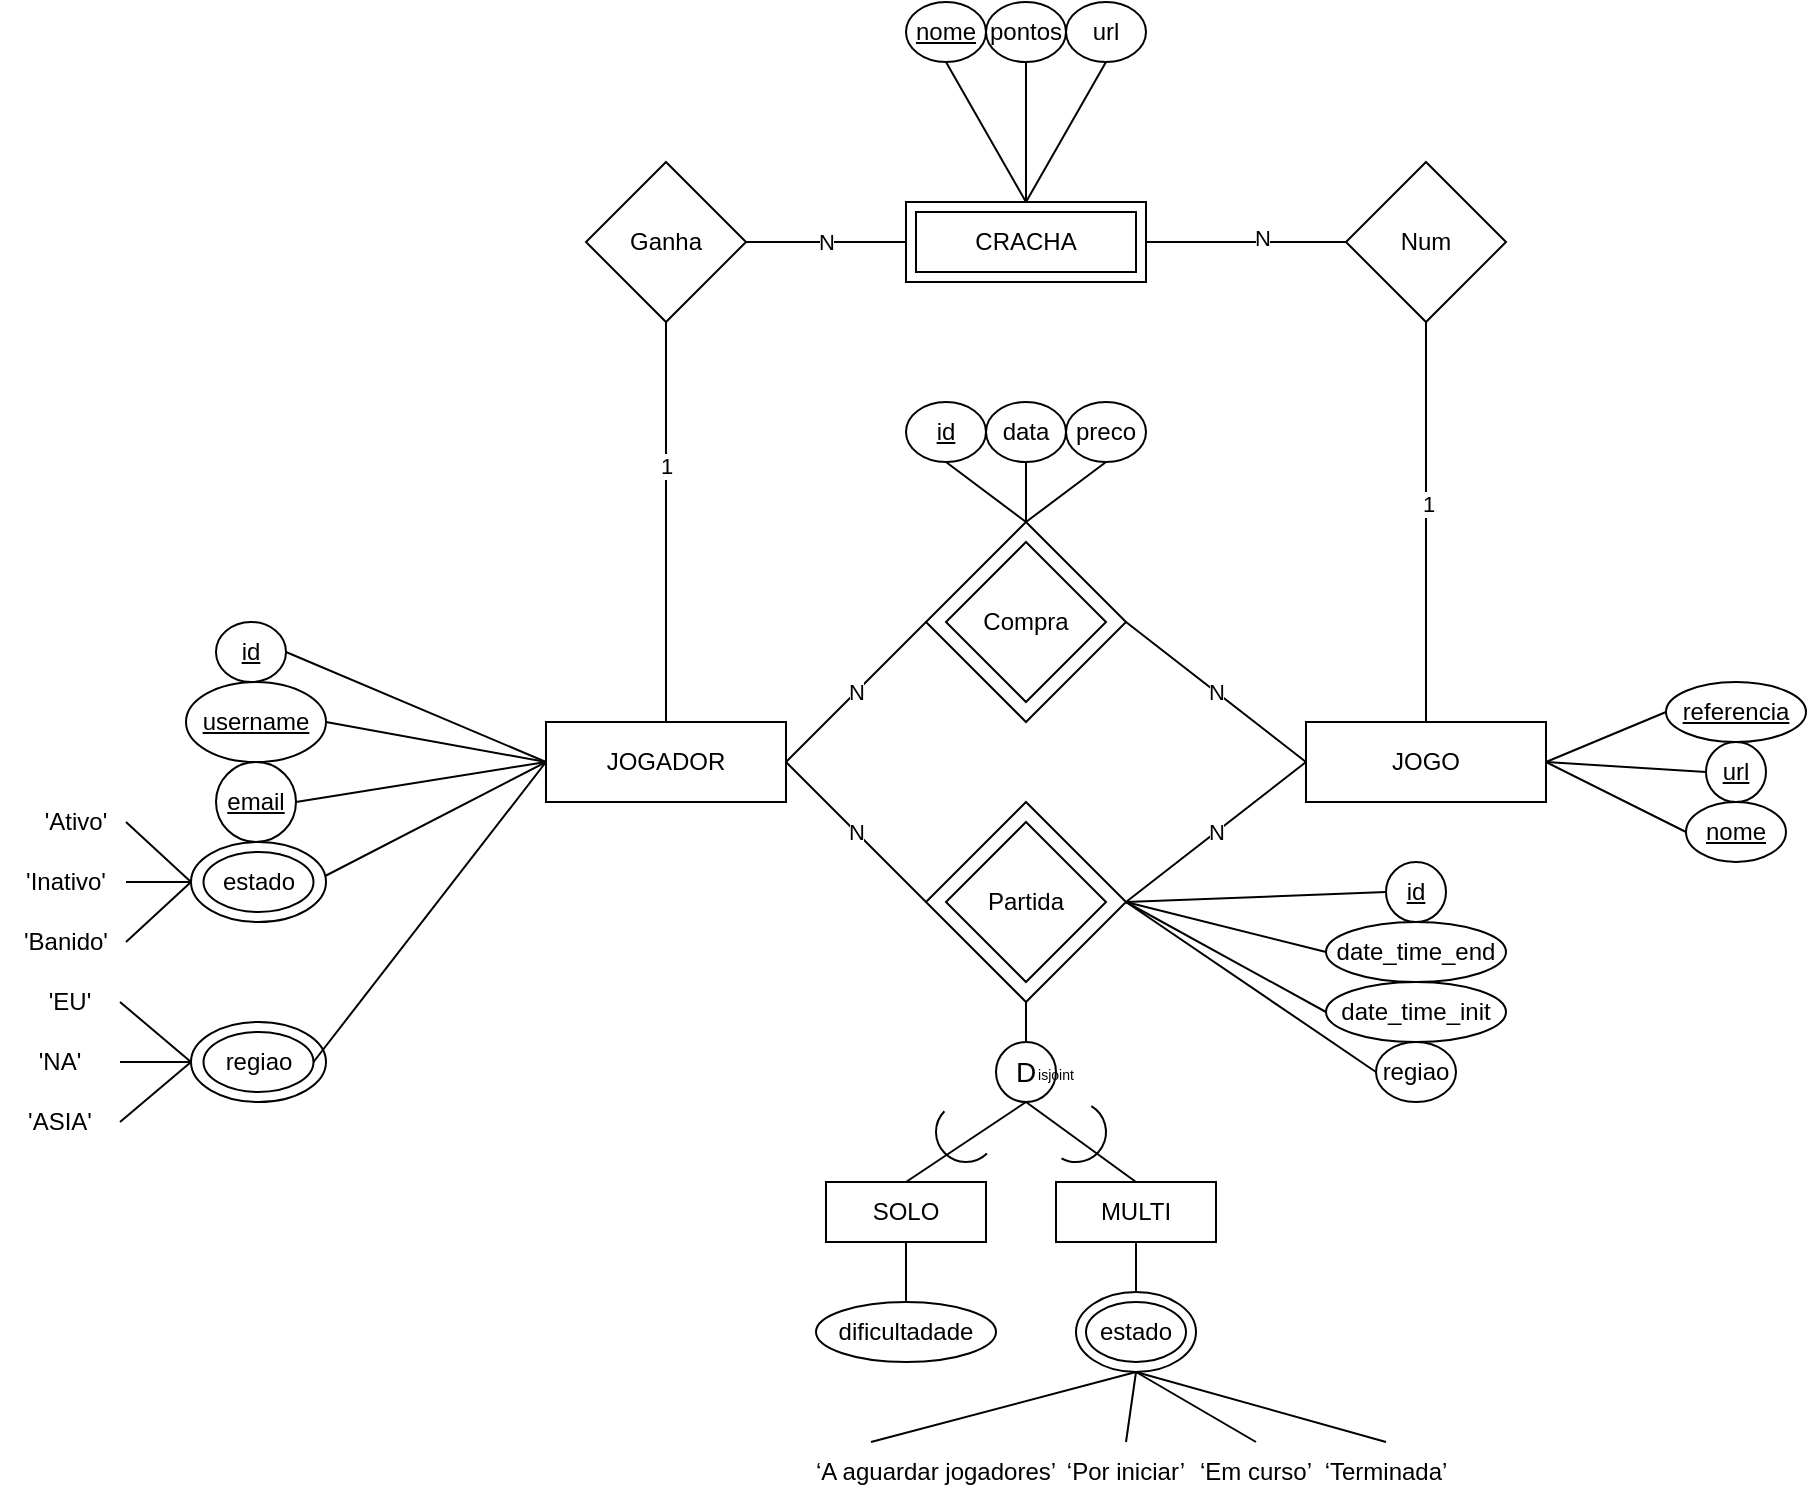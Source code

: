 <mxfile version="21.1.2" type="device">
  <diagram name="Page-1" id="gDqPEwOeBJ4B4ghDHGTp">
    <mxGraphModel dx="244" dy="1306" grid="1" gridSize="10" guides="1" tooltips="1" connect="1" arrows="1" fold="1" page="1" pageScale="1" pageWidth="827" pageHeight="1169" math="0" shadow="0">
      <root>
        <mxCell id="0" />
        <mxCell id="1" parent="0" />
        <mxCell id="o9kefqiTdvMdUMg-I6oA-73" value="" style="ellipse;whiteSpace=wrap;html=1;" vertex="1" parent="1">
          <mxGeometry x="585" y="525" width="60" height="40" as="geometry" />
        </mxCell>
        <mxCell id="o9kefqiTdvMdUMg-I6oA-35" value="" style="rhombus;whiteSpace=wrap;html=1;" vertex="1" parent="1">
          <mxGeometry x="510" y="140" width="100" height="100" as="geometry" />
        </mxCell>
        <mxCell id="o9kefqiTdvMdUMg-I6oA-3" style="rounded=0;orthogonalLoop=1;jettySize=auto;html=1;entryX=1;entryY=0.5;entryDx=0;entryDy=0;exitX=0;exitY=0.5;exitDx=0;exitDy=0;endArrow=none;endFill=0;" edge="1" parent="1" source="o9kefqiTdvMdUMg-I6oA-1" target="o9kefqiTdvMdUMg-I6oA-2">
          <mxGeometry relative="1" as="geometry" />
        </mxCell>
        <mxCell id="o9kefqiTdvMdUMg-I6oA-6" style="rounded=0;orthogonalLoop=1;jettySize=auto;html=1;exitX=0;exitY=0.5;exitDx=0;exitDy=0;entryX=1;entryY=0.5;entryDx=0;entryDy=0;endArrow=none;endFill=0;" edge="1" parent="1" source="o9kefqiTdvMdUMg-I6oA-1" target="o9kefqiTdvMdUMg-I6oA-4">
          <mxGeometry relative="1" as="geometry" />
        </mxCell>
        <mxCell id="o9kefqiTdvMdUMg-I6oA-36" value="N" style="rounded=0;orthogonalLoop=1;jettySize=auto;html=1;entryX=0;entryY=0.5;entryDx=0;entryDy=0;endArrow=none;endFill=0;exitX=1;exitY=0.5;exitDx=0;exitDy=0;" edge="1" parent="1" source="o9kefqiTdvMdUMg-I6oA-1" target="o9kefqiTdvMdUMg-I6oA-35">
          <mxGeometry relative="1" as="geometry">
            <mxPoint x="440" y="120.034" as="sourcePoint" />
          </mxGeometry>
        </mxCell>
        <mxCell id="o9kefqiTdvMdUMg-I6oA-89" style="edgeStyle=orthogonalEdgeStyle;rounded=0;orthogonalLoop=1;jettySize=auto;html=1;entryX=0.5;entryY=1;entryDx=0;entryDy=0;endArrow=none;endFill=0;" edge="1" parent="1" source="o9kefqiTdvMdUMg-I6oA-1" target="o9kefqiTdvMdUMg-I6oA-87">
          <mxGeometry relative="1" as="geometry" />
        </mxCell>
        <mxCell id="o9kefqiTdvMdUMg-I6oA-90" value="1" style="edgeLabel;html=1;align=center;verticalAlign=middle;resizable=0;points=[];" vertex="1" connectable="0" parent="o9kefqiTdvMdUMg-I6oA-89">
          <mxGeometry x="0.285" relative="1" as="geometry">
            <mxPoint as="offset" />
          </mxGeometry>
        </mxCell>
        <mxCell id="o9kefqiTdvMdUMg-I6oA-1" value="JOGADOR" style="rounded=0;whiteSpace=wrap;html=1;" vertex="1" parent="1">
          <mxGeometry x="320" y="240" width="120" height="40" as="geometry" />
        </mxCell>
        <mxCell id="o9kefqiTdvMdUMg-I6oA-2" value="&lt;u&gt;id&lt;/u&gt;" style="ellipse;whiteSpace=wrap;html=1;" vertex="1" parent="1">
          <mxGeometry x="155" y="190" width="35" height="30" as="geometry" />
        </mxCell>
        <mxCell id="o9kefqiTdvMdUMg-I6oA-4" value="&lt;u&gt;username&lt;/u&gt;" style="ellipse;whiteSpace=wrap;html=1;" vertex="1" parent="1">
          <mxGeometry x="140" y="220" width="70" height="40" as="geometry" />
        </mxCell>
        <mxCell id="o9kefqiTdvMdUMg-I6oA-5" value="&lt;u&gt;email&lt;/u&gt;" style="ellipse;whiteSpace=wrap;html=1;" vertex="1" parent="1">
          <mxGeometry x="155" y="260" width="40" height="40" as="geometry" />
        </mxCell>
        <mxCell id="o9kefqiTdvMdUMg-I6oA-7" style="rounded=0;orthogonalLoop=1;jettySize=auto;html=1;exitX=0;exitY=0.5;exitDx=0;exitDy=0;entryX=1;entryY=0.5;entryDx=0;entryDy=0;endArrow=none;endFill=0;" edge="1" parent="1" source="o9kefqiTdvMdUMg-I6oA-1" target="o9kefqiTdvMdUMg-I6oA-5">
          <mxGeometry relative="1" as="geometry">
            <mxPoint x="330" y="230" as="sourcePoint" />
            <mxPoint x="220" y="250" as="targetPoint" />
          </mxGeometry>
        </mxCell>
        <mxCell id="o9kefqiTdvMdUMg-I6oA-9" style="rounded=0;orthogonalLoop=1;jettySize=auto;html=1;entryX=1;entryY=0.5;entryDx=0;entryDy=0;endArrow=none;endFill=0;exitX=0;exitY=0.5;exitDx=0;exitDy=0;" edge="1" parent="1" source="o9kefqiTdvMdUMg-I6oA-1" target="o9kefqiTdvMdUMg-I6oA-8">
          <mxGeometry relative="1" as="geometry">
            <mxPoint x="320" y="220" as="sourcePoint" />
            <mxPoint x="205" y="290" as="targetPoint" />
          </mxGeometry>
        </mxCell>
        <mxCell id="o9kefqiTdvMdUMg-I6oA-10" value="" style="ellipse;whiteSpace=wrap;html=1;" vertex="1" parent="1">
          <mxGeometry x="142.5" y="300" width="67.5" height="40" as="geometry" />
        </mxCell>
        <mxCell id="o9kefqiTdvMdUMg-I6oA-8" value="estado" style="ellipse;whiteSpace=wrap;html=1;" vertex="1" parent="1">
          <mxGeometry x="148.75" y="305" width="55" height="30" as="geometry" />
        </mxCell>
        <mxCell id="o9kefqiTdvMdUMg-I6oA-11" value="&#39;Ativo&#39;" style="text;html=1;strokeColor=none;fillColor=none;align=center;verticalAlign=middle;whiteSpace=wrap;rounded=0;" vertex="1" parent="1">
          <mxGeometry x="60" y="275" width="50" height="30" as="geometry" />
        </mxCell>
        <mxCell id="o9kefqiTdvMdUMg-I6oA-12" value="&#39;Inativo&#39;" style="text;html=1;strokeColor=none;fillColor=none;align=center;verticalAlign=middle;whiteSpace=wrap;rounded=0;" vertex="1" parent="1">
          <mxGeometry x="50" y="305" width="60" height="30" as="geometry" />
        </mxCell>
        <mxCell id="o9kefqiTdvMdUMg-I6oA-13" value="&#39;Banido&#39;" style="text;html=1;strokeColor=none;fillColor=none;align=center;verticalAlign=middle;whiteSpace=wrap;rounded=0;" vertex="1" parent="1">
          <mxGeometry x="50" y="335" width="60" height="30" as="geometry" />
        </mxCell>
        <mxCell id="o9kefqiTdvMdUMg-I6oA-16" style="rounded=0;orthogonalLoop=1;jettySize=auto;html=1;entryX=1;entryY=0.5;entryDx=0;entryDy=0;endArrow=none;endFill=0;exitX=0;exitY=0.5;exitDx=0;exitDy=0;" edge="1" parent="1" source="o9kefqiTdvMdUMg-I6oA-10" target="o9kefqiTdvMdUMg-I6oA-11">
          <mxGeometry relative="1" as="geometry">
            <mxPoint x="330" y="230" as="sourcePoint" />
            <mxPoint x="214" y="330" as="targetPoint" />
          </mxGeometry>
        </mxCell>
        <mxCell id="o9kefqiTdvMdUMg-I6oA-17" style="rounded=0;orthogonalLoop=1;jettySize=auto;html=1;entryX=1;entryY=0.5;entryDx=0;entryDy=0;endArrow=none;endFill=0;exitX=0;exitY=0.5;exitDx=0;exitDy=0;" edge="1" parent="1" source="o9kefqiTdvMdUMg-I6oA-10" target="o9kefqiTdvMdUMg-I6oA-12">
          <mxGeometry relative="1" as="geometry">
            <mxPoint x="153" y="330" as="sourcePoint" />
            <mxPoint x="115" y="300" as="targetPoint" />
          </mxGeometry>
        </mxCell>
        <mxCell id="o9kefqiTdvMdUMg-I6oA-18" style="rounded=0;orthogonalLoop=1;jettySize=auto;html=1;entryX=1;entryY=0.5;entryDx=0;entryDy=0;endArrow=none;endFill=0;exitX=0;exitY=0.5;exitDx=0;exitDy=0;" edge="1" parent="1" source="o9kefqiTdvMdUMg-I6oA-10" target="o9kefqiTdvMdUMg-I6oA-13">
          <mxGeometry relative="1" as="geometry">
            <mxPoint x="163" y="340" as="sourcePoint" />
            <mxPoint x="125" y="310" as="targetPoint" />
          </mxGeometry>
        </mxCell>
        <mxCell id="o9kefqiTdvMdUMg-I6oA-19" value="regiao" style="ellipse;whiteSpace=wrap;html=1;" vertex="1" parent="1">
          <mxGeometry x="148.75" y="395" width="55" height="30" as="geometry" />
        </mxCell>
        <mxCell id="o9kefqiTdvMdUMg-I6oA-20" style="rounded=0;orthogonalLoop=1;jettySize=auto;html=1;entryX=1;entryY=0.5;entryDx=0;entryDy=0;endArrow=none;endFill=0;exitX=0;exitY=0.5;exitDx=0;exitDy=0;" edge="1" parent="1" source="o9kefqiTdvMdUMg-I6oA-1" target="o9kefqiTdvMdUMg-I6oA-19">
          <mxGeometry relative="1" as="geometry">
            <mxPoint x="330" y="280" as="sourcePoint" />
            <mxPoint x="214" y="330" as="targetPoint" />
          </mxGeometry>
        </mxCell>
        <mxCell id="o9kefqiTdvMdUMg-I6oA-21" value="JOGO" style="rounded=0;whiteSpace=wrap;html=1;" vertex="1" parent="1">
          <mxGeometry x="700" y="240" width="120" height="40" as="geometry" />
        </mxCell>
        <mxCell id="o9kefqiTdvMdUMg-I6oA-22" value="&lt;u&gt;referencia&lt;/u&gt;" style="ellipse;whiteSpace=wrap;html=1;" vertex="1" parent="1">
          <mxGeometry x="880" y="220" width="70" height="30" as="geometry" />
        </mxCell>
        <mxCell id="o9kefqiTdvMdUMg-I6oA-23" style="rounded=0;orthogonalLoop=1;jettySize=auto;html=1;entryX=0;entryY=0.5;entryDx=0;entryDy=0;endArrow=none;endFill=0;exitX=1;exitY=0.5;exitDx=0;exitDy=0;" edge="1" parent="1" target="o9kefqiTdvMdUMg-I6oA-22" source="o9kefqiTdvMdUMg-I6oA-21">
          <mxGeometry relative="1" as="geometry">
            <mxPoint x="1021.25" y="255" as="sourcePoint" />
            <mxPoint x="915.25" y="325" as="targetPoint" />
          </mxGeometry>
        </mxCell>
        <mxCell id="o9kefqiTdvMdUMg-I6oA-24" value="&lt;u&gt;url&lt;/u&gt;" style="ellipse;whiteSpace=wrap;html=1;" vertex="1" parent="1">
          <mxGeometry x="900" y="250" width="30" height="30" as="geometry" />
        </mxCell>
        <mxCell id="o9kefqiTdvMdUMg-I6oA-25" style="rounded=0;orthogonalLoop=1;jettySize=auto;html=1;entryX=0;entryY=0.5;entryDx=0;entryDy=0;endArrow=none;endFill=0;exitX=1;exitY=0.5;exitDx=0;exitDy=0;" edge="1" parent="1" target="o9kefqiTdvMdUMg-I6oA-24" source="o9kefqiTdvMdUMg-I6oA-21">
          <mxGeometry relative="1" as="geometry">
            <mxPoint x="820" y="295" as="sourcePoint" />
            <mxPoint x="915.25" y="360" as="targetPoint" />
          </mxGeometry>
        </mxCell>
        <mxCell id="o9kefqiTdvMdUMg-I6oA-26" value="&lt;u&gt;nome&lt;/u&gt;" style="ellipse;whiteSpace=wrap;html=1;" vertex="1" parent="1">
          <mxGeometry x="890" y="280" width="50" height="30" as="geometry" />
        </mxCell>
        <mxCell id="o9kefqiTdvMdUMg-I6oA-27" style="rounded=0;orthogonalLoop=1;jettySize=auto;html=1;entryX=0;entryY=0.5;entryDx=0;entryDy=0;endArrow=none;endFill=0;exitX=1;exitY=0.5;exitDx=0;exitDy=0;" edge="1" parent="1" source="o9kefqiTdvMdUMg-I6oA-21" target="o9kefqiTdvMdUMg-I6oA-26">
          <mxGeometry relative="1" as="geometry">
            <mxPoint x="830" y="270" as="sourcePoint" />
            <mxPoint x="900" y="365" as="targetPoint" />
          </mxGeometry>
        </mxCell>
        <mxCell id="o9kefqiTdvMdUMg-I6oA-29" value="Compra" style="rhombus;whiteSpace=wrap;html=1;" vertex="1" parent="1">
          <mxGeometry x="520" y="150" width="80" height="80" as="geometry" />
        </mxCell>
        <mxCell id="o9kefqiTdvMdUMg-I6oA-31" value="data" style="ellipse;whiteSpace=wrap;html=1;" vertex="1" parent="1">
          <mxGeometry x="540" y="80" width="40" height="30" as="geometry" />
        </mxCell>
        <mxCell id="o9kefqiTdvMdUMg-I6oA-32" value="preco" style="ellipse;whiteSpace=wrap;html=1;" vertex="1" parent="1">
          <mxGeometry x="580" y="80" width="40" height="30" as="geometry" />
        </mxCell>
        <mxCell id="o9kefqiTdvMdUMg-I6oA-33" style="rounded=0;orthogonalLoop=1;jettySize=auto;html=1;entryX=0.5;entryY=1;entryDx=0;entryDy=0;endArrow=none;endFill=0;exitX=0.5;exitY=0;exitDx=0;exitDy=0;" edge="1" parent="1" source="o9kefqiTdvMdUMg-I6oA-35" target="o9kefqiTdvMdUMg-I6oA-32">
          <mxGeometry relative="1" as="geometry">
            <mxPoint x="830" y="200" as="sourcePoint" />
            <mxPoint x="900" y="235" as="targetPoint" />
          </mxGeometry>
        </mxCell>
        <mxCell id="o9kefqiTdvMdUMg-I6oA-34" style="rounded=0;orthogonalLoop=1;jettySize=auto;html=1;entryX=0.5;entryY=1;entryDx=0;entryDy=0;endArrow=none;endFill=0;" edge="1" parent="1" target="o9kefqiTdvMdUMg-I6oA-31">
          <mxGeometry relative="1" as="geometry">
            <mxPoint x="560" y="140" as="sourcePoint" />
            <mxPoint x="590" y="275" as="targetPoint" />
          </mxGeometry>
        </mxCell>
        <mxCell id="o9kefqiTdvMdUMg-I6oA-37" value="N" style="rounded=0;orthogonalLoop=1;jettySize=auto;html=1;entryX=0;entryY=0.5;entryDx=0;entryDy=0;endArrow=none;endFill=0;exitX=1;exitY=0.5;exitDx=0;exitDy=0;" edge="1" parent="1" source="o9kefqiTdvMdUMg-I6oA-35" target="o9kefqiTdvMdUMg-I6oA-21">
          <mxGeometry relative="1" as="geometry">
            <mxPoint x="450" y="130" as="sourcePoint" />
            <mxPoint x="700" y="120" as="targetPoint" />
          </mxGeometry>
        </mxCell>
        <mxCell id="o9kefqiTdvMdUMg-I6oA-42" style="rounded=0;orthogonalLoop=1;jettySize=auto;html=1;exitX=1;exitY=0.5;exitDx=0;exitDy=0;entryX=0;entryY=0.5;entryDx=0;entryDy=0;endArrow=none;endFill=0;" edge="1" parent="1" source="o9kefqiTdvMdUMg-I6oA-38" target="o9kefqiTdvMdUMg-I6oA-41">
          <mxGeometry relative="1" as="geometry" />
        </mxCell>
        <mxCell id="o9kefqiTdvMdUMg-I6oA-53" style="edgeStyle=orthogonalEdgeStyle;rounded=0;orthogonalLoop=1;jettySize=auto;html=1;entryX=0.5;entryY=0;entryDx=0;entryDy=0;endArrow=none;endFill=0;" edge="1" parent="1" source="o9kefqiTdvMdUMg-I6oA-38" target="o9kefqiTdvMdUMg-I6oA-52">
          <mxGeometry relative="1" as="geometry" />
        </mxCell>
        <mxCell id="o9kefqiTdvMdUMg-I6oA-38" value="" style="rhombus;whiteSpace=wrap;html=1;" vertex="1" parent="1">
          <mxGeometry x="510" y="280" width="100" height="100" as="geometry" />
        </mxCell>
        <mxCell id="o9kefqiTdvMdUMg-I6oA-39" value="Partida" style="rhombus;whiteSpace=wrap;html=1;" vertex="1" parent="1">
          <mxGeometry x="520" y="290" width="80" height="80" as="geometry" />
        </mxCell>
        <mxCell id="o9kefqiTdvMdUMg-I6oA-51" value="" style="edgeStyle=orthogonalEdgeStyle;rounded=0;orthogonalLoop=1;jettySize=auto;html=1;" edge="1" parent="1" source="o9kefqiTdvMdUMg-I6oA-41" target="o9kefqiTdvMdUMg-I6oA-43">
          <mxGeometry relative="1" as="geometry" />
        </mxCell>
        <mxCell id="o9kefqiTdvMdUMg-I6oA-41" value="&lt;u&gt;id&lt;/u&gt;" style="ellipse;whiteSpace=wrap;html=1;" vertex="1" parent="1">
          <mxGeometry x="740" y="310" width="30" height="30" as="geometry" />
        </mxCell>
        <mxCell id="o9kefqiTdvMdUMg-I6oA-43" value="date_time_init" style="ellipse;whiteSpace=wrap;html=1;" vertex="1" parent="1">
          <mxGeometry x="710" y="370" width="90" height="30" as="geometry" />
        </mxCell>
        <mxCell id="o9kefqiTdvMdUMg-I6oA-46" value="date_time_end" style="ellipse;whiteSpace=wrap;html=1;" vertex="1" parent="1">
          <mxGeometry x="710" y="340" width="90" height="30" as="geometry" />
        </mxCell>
        <mxCell id="o9kefqiTdvMdUMg-I6oA-47" style="rounded=0;orthogonalLoop=1;jettySize=auto;html=1;exitX=1;exitY=0.5;exitDx=0;exitDy=0;entryX=0;entryY=0.5;entryDx=0;entryDy=0;endArrow=none;endFill=0;" edge="1" parent="1" source="o9kefqiTdvMdUMg-I6oA-38" target="o9kefqiTdvMdUMg-I6oA-43">
          <mxGeometry relative="1" as="geometry">
            <mxPoint x="565" y="350" as="sourcePoint" />
            <mxPoint x="500" y="320" as="targetPoint" />
          </mxGeometry>
        </mxCell>
        <mxCell id="o9kefqiTdvMdUMg-I6oA-48" style="rounded=0;orthogonalLoop=1;jettySize=auto;html=1;exitX=1;exitY=0.5;exitDx=0;exitDy=0;entryX=0;entryY=0.5;entryDx=0;entryDy=0;endArrow=none;endFill=0;" edge="1" parent="1" source="o9kefqiTdvMdUMg-I6oA-38" target="o9kefqiTdvMdUMg-I6oA-46">
          <mxGeometry relative="1" as="geometry">
            <mxPoint x="565" y="350" as="sourcePoint" />
            <mxPoint x="560" y="320" as="targetPoint" />
          </mxGeometry>
        </mxCell>
        <mxCell id="o9kefqiTdvMdUMg-I6oA-49" value="N" style="rounded=0;orthogonalLoop=1;jettySize=auto;html=1;entryX=0;entryY=0.5;entryDx=0;entryDy=0;endArrow=none;endFill=0;exitX=1;exitY=0.5;exitDx=0;exitDy=0;" edge="1" parent="1" source="o9kefqiTdvMdUMg-I6oA-1" target="o9kefqiTdvMdUMg-I6oA-38">
          <mxGeometry relative="1" as="geometry">
            <mxPoint x="450" y="270" as="sourcePoint" />
            <mxPoint x="520" y="130" as="targetPoint" />
          </mxGeometry>
        </mxCell>
        <mxCell id="o9kefqiTdvMdUMg-I6oA-50" value="N" style="rounded=0;orthogonalLoop=1;jettySize=auto;html=1;entryX=0;entryY=0.5;entryDx=0;entryDy=0;endArrow=none;endFill=0;exitX=1;exitY=0.5;exitDx=0;exitDy=0;" edge="1" parent="1" source="o9kefqiTdvMdUMg-I6oA-38" target="o9kefqiTdvMdUMg-I6oA-21">
          <mxGeometry relative="1" as="geometry">
            <mxPoint x="460" y="280" as="sourcePoint" />
            <mxPoint x="530" y="140" as="targetPoint" />
          </mxGeometry>
        </mxCell>
        <mxCell id="o9kefqiTdvMdUMg-I6oA-58" style="rounded=0;orthogonalLoop=1;jettySize=auto;html=1;entryX=0.5;entryY=0;entryDx=0;entryDy=0;endArrow=none;endFill=0;exitX=0.5;exitY=1;exitDx=0;exitDy=0;" edge="1" parent="1" source="o9kefqiTdvMdUMg-I6oA-52" target="o9kefqiTdvMdUMg-I6oA-57">
          <mxGeometry relative="1" as="geometry" />
        </mxCell>
        <mxCell id="o9kefqiTdvMdUMg-I6oA-60" style="rounded=0;orthogonalLoop=1;jettySize=auto;html=1;entryX=0.5;entryY=0;entryDx=0;entryDy=0;endArrow=none;endFill=0;exitX=0.5;exitY=1;exitDx=0;exitDy=0;" edge="1" parent="1" source="o9kefqiTdvMdUMg-I6oA-52" target="o9kefqiTdvMdUMg-I6oA-56">
          <mxGeometry relative="1" as="geometry" />
        </mxCell>
        <mxCell id="o9kefqiTdvMdUMg-I6oA-52" value="&lt;font style=&quot;font-size: 14px;&quot;&gt;D&lt;/font&gt;" style="ellipse;whiteSpace=wrap;html=1;" vertex="1" parent="1">
          <mxGeometry x="545" y="400" width="30" height="30" as="geometry" />
        </mxCell>
        <mxCell id="o9kefqiTdvMdUMg-I6oA-56" value="MULTI" style="rounded=0;whiteSpace=wrap;html=1;" vertex="1" parent="1">
          <mxGeometry x="575" y="470" width="80" height="30" as="geometry" />
        </mxCell>
        <mxCell id="o9kefqiTdvMdUMg-I6oA-69" style="rounded=0;orthogonalLoop=1;jettySize=auto;html=1;entryX=0.5;entryY=0;entryDx=0;entryDy=0;endArrow=none;endFill=0;" edge="1" parent="1" source="o9kefqiTdvMdUMg-I6oA-57" target="o9kefqiTdvMdUMg-I6oA-68">
          <mxGeometry relative="1" as="geometry" />
        </mxCell>
        <mxCell id="o9kefqiTdvMdUMg-I6oA-57" value="SOLO" style="rounded=0;whiteSpace=wrap;html=1;" vertex="1" parent="1">
          <mxGeometry x="460" y="470" width="80" height="30" as="geometry" />
        </mxCell>
        <mxCell id="o9kefqiTdvMdUMg-I6oA-62" value="" style="verticalLabelPosition=bottom;verticalAlign=top;html=1;shape=mxgraph.basic.arc;startAngle=0.502;endAngle=0.997;rotation=-45;fillStyle=solid;" vertex="1" parent="1">
          <mxGeometry x="515" y="430" width="30" height="30" as="geometry" />
        </mxCell>
        <mxCell id="o9kefqiTdvMdUMg-I6oA-66" value="" style="verticalLabelPosition=bottom;verticalAlign=top;html=1;shape=mxgraph.basic.arc;startAngle=0.502;endAngle=0.997;rotation=-150;fillStyle=solid;" vertex="1" parent="1">
          <mxGeometry x="570" y="430" width="30" height="30" as="geometry" />
        </mxCell>
        <mxCell id="o9kefqiTdvMdUMg-I6oA-68" value="dificultadade" style="ellipse;whiteSpace=wrap;html=1;" vertex="1" parent="1">
          <mxGeometry x="455" y="530" width="90" height="30" as="geometry" />
        </mxCell>
        <mxCell id="o9kefqiTdvMdUMg-I6oA-70" value="estado" style="ellipse;whiteSpace=wrap;html=1;" vertex="1" parent="1">
          <mxGeometry x="590" y="530" width="50" height="30" as="geometry" />
        </mxCell>
        <mxCell id="o9kefqiTdvMdUMg-I6oA-72" style="rounded=0;orthogonalLoop=1;jettySize=auto;html=1;endArrow=none;endFill=0;exitX=0.5;exitY=1;exitDx=0;exitDy=0;entryX=0.5;entryY=0;entryDx=0;entryDy=0;" edge="1" parent="1" source="o9kefqiTdvMdUMg-I6oA-56" target="o9kefqiTdvMdUMg-I6oA-73">
          <mxGeometry relative="1" as="geometry">
            <mxPoint x="510" y="510" as="sourcePoint" />
            <mxPoint x="615" y="520" as="targetPoint" />
          </mxGeometry>
        </mxCell>
        <mxCell id="o9kefqiTdvMdUMg-I6oA-74" value="‘Por iniciar’" style="text;html=1;strokeColor=none;fillColor=none;align=center;verticalAlign=middle;whiteSpace=wrap;rounded=0;" vertex="1" parent="1">
          <mxGeometry x="575" y="600" width="70" height="30" as="geometry" />
        </mxCell>
        <mxCell id="o9kefqiTdvMdUMg-I6oA-75" value="‘A aguardar jogadores’" style="text;html=1;strokeColor=none;fillColor=none;align=center;verticalAlign=middle;whiteSpace=wrap;rounded=0;" vertex="1" parent="1">
          <mxGeometry x="450" y="600" width="130" height="30" as="geometry" />
        </mxCell>
        <mxCell id="o9kefqiTdvMdUMg-I6oA-76" value="‘Em curso’" style="text;html=1;strokeColor=none;fillColor=none;align=center;verticalAlign=middle;whiteSpace=wrap;rounded=0;" vertex="1" parent="1">
          <mxGeometry x="645" y="600" width="60" height="30" as="geometry" />
        </mxCell>
        <mxCell id="o9kefqiTdvMdUMg-I6oA-77" value="‘Terminada’" style="text;html=1;strokeColor=none;fillColor=none;align=center;verticalAlign=middle;whiteSpace=wrap;rounded=0;" vertex="1" parent="1">
          <mxGeometry x="710" y="600" width="60" height="30" as="geometry" />
        </mxCell>
        <mxCell id="o9kefqiTdvMdUMg-I6oA-79" style="rounded=0;orthogonalLoop=1;jettySize=auto;html=1;endArrow=none;endFill=0;exitX=0.5;exitY=1;exitDx=0;exitDy=0;entryX=0.25;entryY=0;entryDx=0;entryDy=0;" edge="1" parent="1" source="o9kefqiTdvMdUMg-I6oA-73" target="o9kefqiTdvMdUMg-I6oA-75">
          <mxGeometry relative="1" as="geometry">
            <mxPoint x="625" y="510" as="sourcePoint" />
            <mxPoint x="625" y="535" as="targetPoint" />
          </mxGeometry>
        </mxCell>
        <mxCell id="o9kefqiTdvMdUMg-I6oA-81" style="rounded=0;orthogonalLoop=1;jettySize=auto;html=1;endArrow=none;endFill=0;exitX=0.5;exitY=1;exitDx=0;exitDy=0;entryX=0.5;entryY=0;entryDx=0;entryDy=0;" edge="1" parent="1" source="o9kefqiTdvMdUMg-I6oA-73" target="o9kefqiTdvMdUMg-I6oA-74">
          <mxGeometry relative="1" as="geometry">
            <mxPoint x="625" y="575" as="sourcePoint" />
            <mxPoint x="493" y="610" as="targetPoint" />
          </mxGeometry>
        </mxCell>
        <mxCell id="o9kefqiTdvMdUMg-I6oA-82" style="rounded=0;orthogonalLoop=1;jettySize=auto;html=1;endArrow=none;endFill=0;exitX=0.5;exitY=1;exitDx=0;exitDy=0;entryX=0.5;entryY=0;entryDx=0;entryDy=0;" edge="1" parent="1" source="o9kefqiTdvMdUMg-I6oA-73" target="o9kefqiTdvMdUMg-I6oA-76">
          <mxGeometry relative="1" as="geometry">
            <mxPoint x="625" y="575" as="sourcePoint" />
            <mxPoint x="620" y="610" as="targetPoint" />
          </mxGeometry>
        </mxCell>
        <mxCell id="o9kefqiTdvMdUMg-I6oA-83" style="rounded=0;orthogonalLoop=1;jettySize=auto;html=1;endArrow=none;endFill=0;exitX=0.5;exitY=1;exitDx=0;exitDy=0;entryX=0.5;entryY=0;entryDx=0;entryDy=0;" edge="1" parent="1" source="o9kefqiTdvMdUMg-I6oA-73" target="o9kefqiTdvMdUMg-I6oA-77">
          <mxGeometry relative="1" as="geometry">
            <mxPoint x="625" y="575" as="sourcePoint" />
            <mxPoint x="685" y="610" as="targetPoint" />
          </mxGeometry>
        </mxCell>
        <mxCell id="o9kefqiTdvMdUMg-I6oA-84" value="regiao" style="ellipse;whiteSpace=wrap;html=1;" vertex="1" parent="1">
          <mxGeometry x="735" y="400" width="40" height="30" as="geometry" />
        </mxCell>
        <mxCell id="o9kefqiTdvMdUMg-I6oA-85" style="rounded=0;orthogonalLoop=1;jettySize=auto;html=1;exitX=1;exitY=0.5;exitDx=0;exitDy=0;entryX=0;entryY=0.5;entryDx=0;entryDy=0;endArrow=none;endFill=0;" edge="1" parent="1" source="o9kefqiTdvMdUMg-I6oA-38" target="o9kefqiTdvMdUMg-I6oA-84">
          <mxGeometry relative="1" as="geometry">
            <mxPoint x="620" y="340" as="sourcePoint" />
            <mxPoint x="720" y="395" as="targetPoint" />
          </mxGeometry>
        </mxCell>
        <mxCell id="o9kefqiTdvMdUMg-I6oA-92" value="N" style="edgeStyle=orthogonalEdgeStyle;rounded=0;orthogonalLoop=1;jettySize=auto;html=1;entryX=0;entryY=0.5;entryDx=0;entryDy=0;endArrow=none;endFill=0;" edge="1" parent="1" source="o9kefqiTdvMdUMg-I6oA-87" target="o9kefqiTdvMdUMg-I6oA-91">
          <mxGeometry relative="1" as="geometry" />
        </mxCell>
        <mxCell id="o9kefqiTdvMdUMg-I6oA-87" value="Ganha" style="rhombus;whiteSpace=wrap;html=1;" vertex="1" parent="1">
          <mxGeometry x="340" y="-40" width="80" height="80" as="geometry" />
        </mxCell>
        <mxCell id="o9kefqiTdvMdUMg-I6oA-88" value="Num" style="rhombus;whiteSpace=wrap;html=1;" vertex="1" parent="1">
          <mxGeometry x="720" y="-40" width="80" height="80" as="geometry" />
        </mxCell>
        <mxCell id="o9kefqiTdvMdUMg-I6oA-93" style="edgeStyle=orthogonalEdgeStyle;rounded=0;orthogonalLoop=1;jettySize=auto;html=1;entryX=0;entryY=0.5;entryDx=0;entryDy=0;endArrow=none;endFill=0;" edge="1" parent="1" source="o9kefqiTdvMdUMg-I6oA-91" target="o9kefqiTdvMdUMg-I6oA-88">
          <mxGeometry relative="1" as="geometry" />
        </mxCell>
        <mxCell id="o9kefqiTdvMdUMg-I6oA-96" value="N" style="edgeLabel;html=1;align=center;verticalAlign=middle;resizable=0;points=[];" vertex="1" connectable="0" parent="o9kefqiTdvMdUMg-I6oA-93">
          <mxGeometry x="0.157" y="2" relative="1" as="geometry">
            <mxPoint as="offset" />
          </mxGeometry>
        </mxCell>
        <mxCell id="o9kefqiTdvMdUMg-I6oA-91" value="CRACHA" style="rounded=0;whiteSpace=wrap;html=1;" vertex="1" parent="1">
          <mxGeometry x="500" y="-20" width="120" height="40" as="geometry" />
        </mxCell>
        <mxCell id="o9kefqiTdvMdUMg-I6oA-94" style="edgeStyle=orthogonalEdgeStyle;rounded=0;orthogonalLoop=1;jettySize=auto;html=1;entryX=0.5;entryY=1;entryDx=0;entryDy=0;endArrow=none;endFill=0;exitX=0.5;exitY=0;exitDx=0;exitDy=0;" edge="1" parent="1" source="o9kefqiTdvMdUMg-I6oA-21" target="o9kefqiTdvMdUMg-I6oA-88">
          <mxGeometry relative="1" as="geometry">
            <mxPoint x="630" y="10" as="sourcePoint" />
            <mxPoint x="730" y="10" as="targetPoint" />
          </mxGeometry>
        </mxCell>
        <mxCell id="o9kefqiTdvMdUMg-I6oA-97" value="1" style="edgeLabel;html=1;align=center;verticalAlign=middle;resizable=0;points=[];" vertex="1" connectable="0" parent="o9kefqiTdvMdUMg-I6oA-94">
          <mxGeometry x="0.093" y="-1" relative="1" as="geometry">
            <mxPoint as="offset" />
          </mxGeometry>
        </mxCell>
        <mxCell id="o9kefqiTdvMdUMg-I6oA-95" value="" style="rounded=0;whiteSpace=wrap;html=1;fillColor=none;" vertex="1" parent="1">
          <mxGeometry x="505" y="-15" width="110" height="30" as="geometry" />
        </mxCell>
        <mxCell id="o9kefqiTdvMdUMg-I6oA-99" value="" style="rounded=0;orthogonalLoop=1;jettySize=auto;html=1;exitX=0.5;exitY=1;exitDx=0;exitDy=0;entryX=0.5;entryY=0;entryDx=0;entryDy=0;endArrow=none;endFill=0;" edge="1" parent="1" source="o9kefqiTdvMdUMg-I6oA-98" target="o9kefqiTdvMdUMg-I6oA-91">
          <mxGeometry relative="1" as="geometry" />
        </mxCell>
        <mxCell id="o9kefqiTdvMdUMg-I6oA-98" value="&lt;u&gt;nome&lt;/u&gt;" style="ellipse;whiteSpace=wrap;html=1;" vertex="1" parent="1">
          <mxGeometry x="500" y="-120" width="40" height="30" as="geometry" />
        </mxCell>
        <mxCell id="o9kefqiTdvMdUMg-I6oA-100" value="" style="rounded=0;orthogonalLoop=1;jettySize=auto;html=1;endArrow=none;endFill=0;exitX=0.5;exitY=1;exitDx=0;exitDy=0;" edge="1" parent="1" source="o9kefqiTdvMdUMg-I6oA-101">
          <mxGeometry relative="1" as="geometry">
            <mxPoint x="550" y="-90" as="sourcePoint" />
            <mxPoint x="560" y="-20" as="targetPoint" />
          </mxGeometry>
        </mxCell>
        <mxCell id="o9kefqiTdvMdUMg-I6oA-101" value="pontos" style="ellipse;whiteSpace=wrap;html=1;" vertex="1" parent="1">
          <mxGeometry x="540" y="-120" width="40" height="30" as="geometry" />
        </mxCell>
        <mxCell id="o9kefqiTdvMdUMg-I6oA-102" value="url" style="ellipse;whiteSpace=wrap;html=1;" vertex="1" parent="1">
          <mxGeometry x="580" y="-120" width="40" height="30" as="geometry" />
        </mxCell>
        <mxCell id="o9kefqiTdvMdUMg-I6oA-103" value="" style="rounded=0;orthogonalLoop=1;jettySize=auto;html=1;endArrow=none;endFill=0;exitX=0.5;exitY=1;exitDx=0;exitDy=0;" edge="1" parent="1" source="o9kefqiTdvMdUMg-I6oA-102">
          <mxGeometry relative="1" as="geometry">
            <mxPoint x="560" y="-80" as="sourcePoint" />
            <mxPoint x="560" y="-20" as="targetPoint" />
          </mxGeometry>
        </mxCell>
        <mxCell id="o9kefqiTdvMdUMg-I6oA-104" value="&lt;font style=&quot;font-size: 7px;&quot;&gt;isjoint&lt;/font&gt;" style="text;html=1;strokeColor=none;fillColor=none;align=center;verticalAlign=middle;whiteSpace=wrap;rounded=0;" vertex="1" parent="1">
          <mxGeometry x="545" y="400" width="60" height="30" as="geometry" />
        </mxCell>
        <mxCell id="o9kefqiTdvMdUMg-I6oA-105" value="&lt;u&gt;id&lt;/u&gt;" style="ellipse;whiteSpace=wrap;html=1;" vertex="1" parent="1">
          <mxGeometry x="500" y="80" width="40" height="30" as="geometry" />
        </mxCell>
        <mxCell id="o9kefqiTdvMdUMg-I6oA-106" style="rounded=0;orthogonalLoop=1;jettySize=auto;html=1;entryX=0.5;entryY=1;entryDx=0;entryDy=0;endArrow=none;endFill=0;" edge="1" parent="1" target="o9kefqiTdvMdUMg-I6oA-105">
          <mxGeometry relative="1" as="geometry">
            <mxPoint x="560" y="140" as="sourcePoint" />
            <mxPoint x="570" y="120" as="targetPoint" />
          </mxGeometry>
        </mxCell>
        <mxCell id="o9kefqiTdvMdUMg-I6oA-107" value="" style="ellipse;whiteSpace=wrap;html=1;fillColor=none;" vertex="1" parent="1">
          <mxGeometry x="142.5" y="390" width="67.5" height="40" as="geometry" />
        </mxCell>
        <mxCell id="o9kefqiTdvMdUMg-I6oA-108" value="&#39;EU&#39;" style="text;html=1;strokeColor=none;fillColor=none;align=center;verticalAlign=middle;whiteSpace=wrap;rounded=0;" vertex="1" parent="1">
          <mxGeometry x="57" y="365" width="50" height="30" as="geometry" />
        </mxCell>
        <mxCell id="o9kefqiTdvMdUMg-I6oA-109" value="&#39;NA&#39;" style="text;html=1;strokeColor=none;fillColor=none;align=center;verticalAlign=middle;whiteSpace=wrap;rounded=0;" vertex="1" parent="1">
          <mxGeometry x="47" y="395" width="60" height="30" as="geometry" />
        </mxCell>
        <mxCell id="o9kefqiTdvMdUMg-I6oA-110" value="&#39;ASIA&#39;" style="text;html=1;strokeColor=none;fillColor=none;align=center;verticalAlign=middle;whiteSpace=wrap;rounded=0;" vertex="1" parent="1">
          <mxGeometry x="47" y="425" width="60" height="30" as="geometry" />
        </mxCell>
        <mxCell id="o9kefqiTdvMdUMg-I6oA-111" style="rounded=0;orthogonalLoop=1;jettySize=auto;html=1;entryX=1;entryY=0.5;entryDx=0;entryDy=0;endArrow=none;endFill=0;exitX=0;exitY=0.5;exitDx=0;exitDy=0;" edge="1" parent="1" target="o9kefqiTdvMdUMg-I6oA-108" source="o9kefqiTdvMdUMg-I6oA-107">
          <mxGeometry relative="1" as="geometry">
            <mxPoint x="140" y="410" as="sourcePoint" />
            <mxPoint x="211" y="420" as="targetPoint" />
          </mxGeometry>
        </mxCell>
        <mxCell id="o9kefqiTdvMdUMg-I6oA-112" style="rounded=0;orthogonalLoop=1;jettySize=auto;html=1;entryX=1;entryY=0.5;entryDx=0;entryDy=0;endArrow=none;endFill=0;exitX=0;exitY=0.5;exitDx=0;exitDy=0;" edge="1" parent="1" target="o9kefqiTdvMdUMg-I6oA-109" source="o9kefqiTdvMdUMg-I6oA-107">
          <mxGeometry relative="1" as="geometry">
            <mxPoint x="140" y="410" as="sourcePoint" />
            <mxPoint x="112" y="390" as="targetPoint" />
          </mxGeometry>
        </mxCell>
        <mxCell id="o9kefqiTdvMdUMg-I6oA-113" style="rounded=0;orthogonalLoop=1;jettySize=auto;html=1;entryX=1;entryY=0.5;entryDx=0;entryDy=0;endArrow=none;endFill=0;exitX=0;exitY=0.5;exitDx=0;exitDy=0;" edge="1" parent="1" target="o9kefqiTdvMdUMg-I6oA-110" source="o9kefqiTdvMdUMg-I6oA-107">
          <mxGeometry relative="1" as="geometry">
            <mxPoint x="140" y="410" as="sourcePoint" />
            <mxPoint x="122" y="400" as="targetPoint" />
          </mxGeometry>
        </mxCell>
      </root>
    </mxGraphModel>
  </diagram>
</mxfile>
